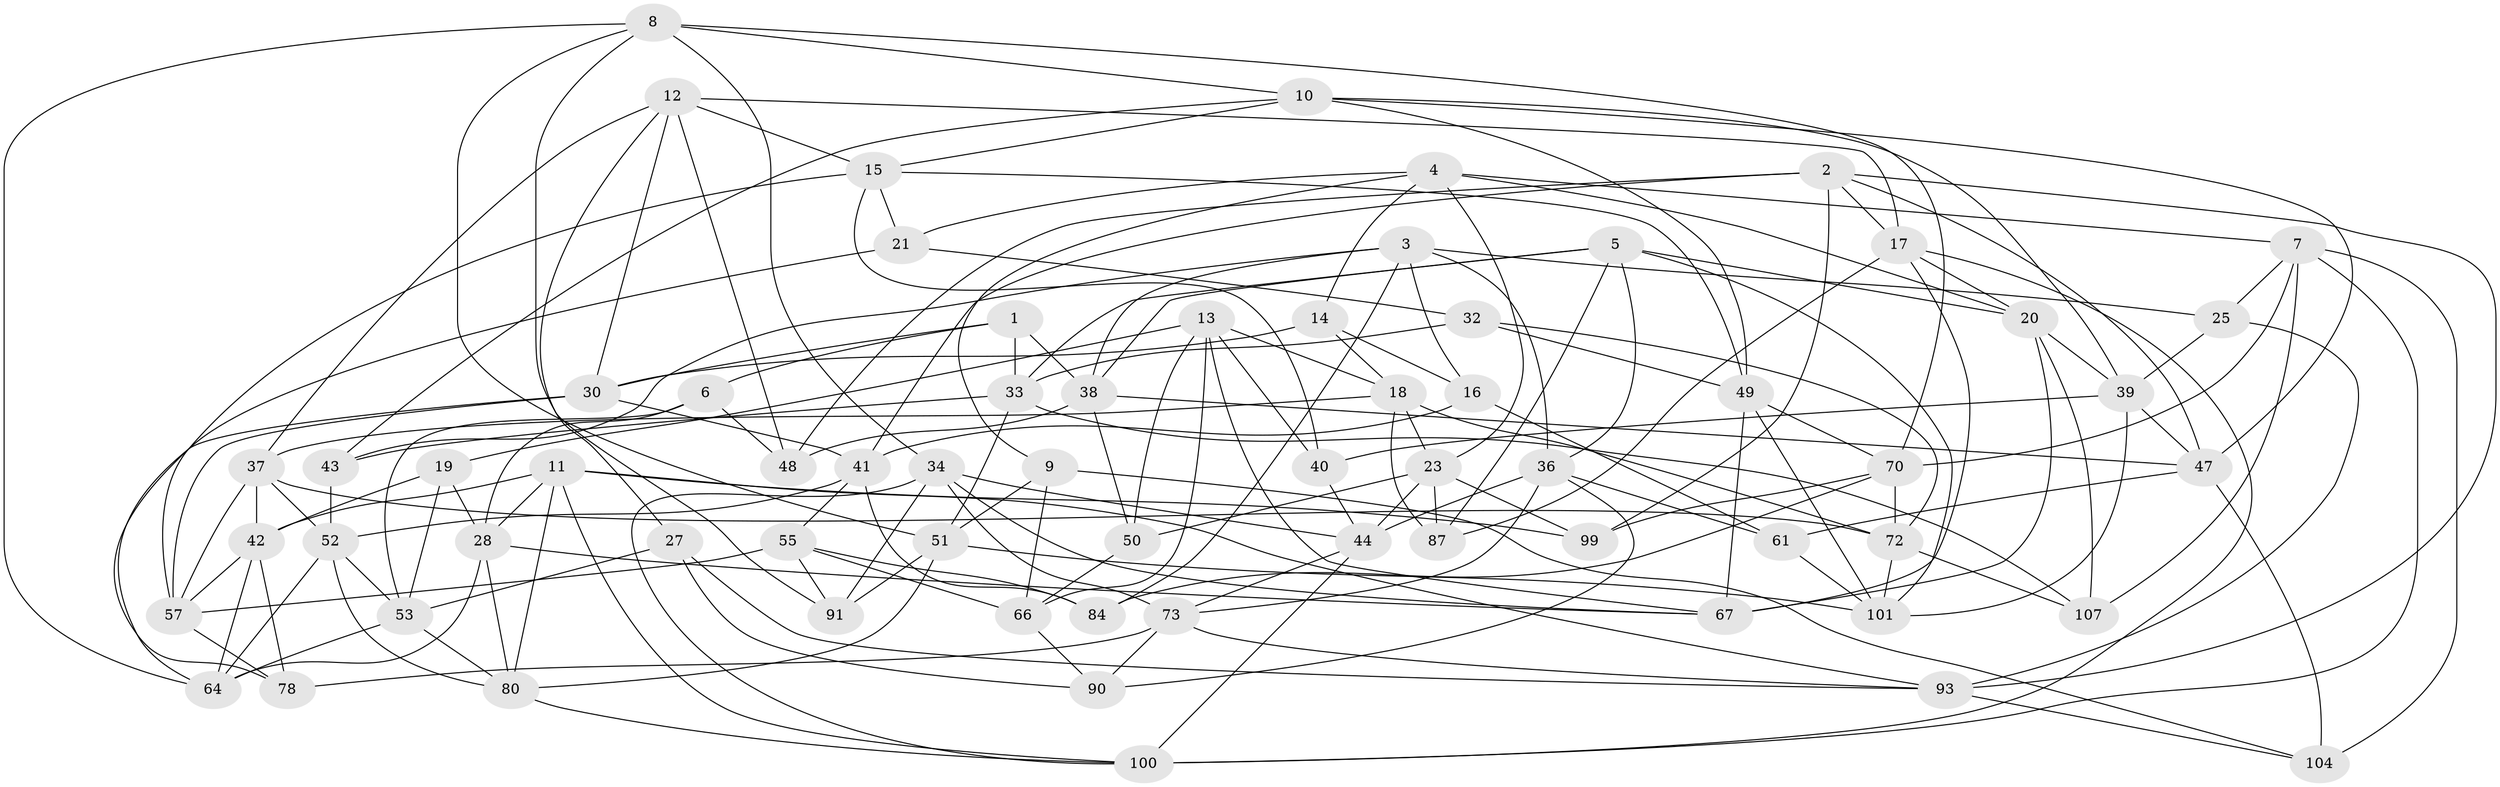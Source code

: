 // Generated by graph-tools (version 1.1) at 2025/24/03/03/25 07:24:27]
// undirected, 66 vertices, 174 edges
graph export_dot {
graph [start="1"]
  node [color=gray90,style=filled];
  1;
  2 [super="+92"];
  3 [super="+35"];
  4 [super="+31"];
  5 [super="+46"];
  6;
  7 [super="+22"];
  8 [super="+98"];
  9;
  10 [super="+65"];
  11 [super="+94"];
  12 [super="+29"];
  13 [super="+60"];
  14;
  15 [super="+63"];
  16;
  17 [super="+26"];
  18 [super="+54"];
  19;
  20 [super="+24"];
  21;
  23 [super="+76"];
  25;
  27;
  28 [super="+81"];
  30 [super="+62"];
  32;
  33 [super="+97"];
  34 [super="+56"];
  36 [super="+83"];
  37 [super="+59"];
  38 [super="+45"];
  39 [super="+68"];
  40;
  41 [super="+58"];
  42 [super="+89"];
  43;
  44 [super="+75"];
  47 [super="+88"];
  48;
  49 [super="+74"];
  50;
  51 [super="+79"];
  52 [super="+71"];
  53 [super="+69"];
  55 [super="+95"];
  57 [super="+82"];
  61;
  64 [super="+108"];
  66 [super="+106"];
  67 [super="+96"];
  70 [super="+103"];
  72 [super="+86"];
  73 [super="+77"];
  78;
  80 [super="+85"];
  84;
  87;
  90;
  91;
  93 [super="+109"];
  99;
  100 [super="+102"];
  101 [super="+105"];
  104;
  107;
  1 -- 33;
  1 -- 6;
  1 -- 38;
  1 -- 30;
  2 -- 48;
  2 -- 17;
  2 -- 41;
  2 -- 99;
  2 -- 93;
  2 -- 47;
  3 -- 84;
  3 -- 16;
  3 -- 25;
  3 -- 36;
  3 -- 43;
  3 -- 38;
  4 -- 14;
  4 -- 9;
  4 -- 21;
  4 -- 7;
  4 -- 20;
  4 -- 23;
  5 -- 20;
  5 -- 36;
  5 -- 101;
  5 -- 33;
  5 -- 38;
  5 -- 87;
  6 -- 28;
  6 -- 48;
  6 -- 53;
  7 -- 100;
  7 -- 25;
  7 -- 104;
  7 -- 107;
  7 -- 70;
  8 -- 34;
  8 -- 27;
  8 -- 10;
  8 -- 51;
  8 -- 70;
  8 -- 64;
  9 -- 104;
  9 -- 66;
  9 -- 51;
  10 -- 49;
  10 -- 15;
  10 -- 43;
  10 -- 47;
  10 -- 39;
  11 -- 100;
  11 -- 93;
  11 -- 42;
  11 -- 80;
  11 -- 99;
  11 -- 28;
  12 -- 37;
  12 -- 48;
  12 -- 91;
  12 -- 30;
  12 -- 15;
  12 -- 17;
  13 -- 19;
  13 -- 66;
  13 -- 18;
  13 -- 40;
  13 -- 50;
  13 -- 67;
  14 -- 16;
  14 -- 30;
  14 -- 18;
  15 -- 40;
  15 -- 57;
  15 -- 21;
  15 -- 49;
  16 -- 61;
  16 -- 41;
  17 -- 100;
  17 -- 20;
  17 -- 67;
  17 -- 87;
  18 -- 87;
  18 -- 37;
  18 -- 23;
  18 -- 72;
  19 -- 42;
  19 -- 53;
  19 -- 28;
  20 -- 39;
  20 -- 67;
  20 -- 107;
  21 -- 32;
  21 -- 78;
  23 -- 87;
  23 -- 99;
  23 -- 50;
  23 -- 44;
  25 -- 93;
  25 -- 39;
  27 -- 90;
  27 -- 53;
  27 -- 93;
  28 -- 80;
  28 -- 64;
  28 -- 67;
  30 -- 64;
  30 -- 41;
  30 -- 57;
  32 -- 33;
  32 -- 49;
  32 -- 72;
  33 -- 107;
  33 -- 43;
  33 -- 51;
  34 -- 44;
  34 -- 91;
  34 -- 100;
  34 -- 73;
  34 -- 67;
  36 -- 73;
  36 -- 90;
  36 -- 61;
  36 -- 44;
  37 -- 42;
  37 -- 72;
  37 -- 52;
  37 -- 57;
  38 -- 48;
  38 -- 47;
  38 -- 50;
  39 -- 40;
  39 -- 47;
  39 -- 101;
  40 -- 44;
  41 -- 84;
  41 -- 55;
  41 -- 52;
  42 -- 64;
  42 -- 78;
  42 -- 57;
  43 -- 52;
  44 -- 100;
  44 -- 73;
  47 -- 104;
  47 -- 61;
  49 -- 67;
  49 -- 70;
  49 -- 101;
  50 -- 66;
  51 -- 101;
  51 -- 80;
  51 -- 91;
  52 -- 53;
  52 -- 80;
  52 -- 64;
  53 -- 80;
  53 -- 64;
  55 -- 66 [weight=2];
  55 -- 91;
  55 -- 57;
  55 -- 84;
  57 -- 78;
  61 -- 101;
  66 -- 90;
  70 -- 84;
  70 -- 99;
  70 -- 72;
  72 -- 107;
  72 -- 101;
  73 -- 90;
  73 -- 78;
  73 -- 93;
  80 -- 100;
  93 -- 104;
}
